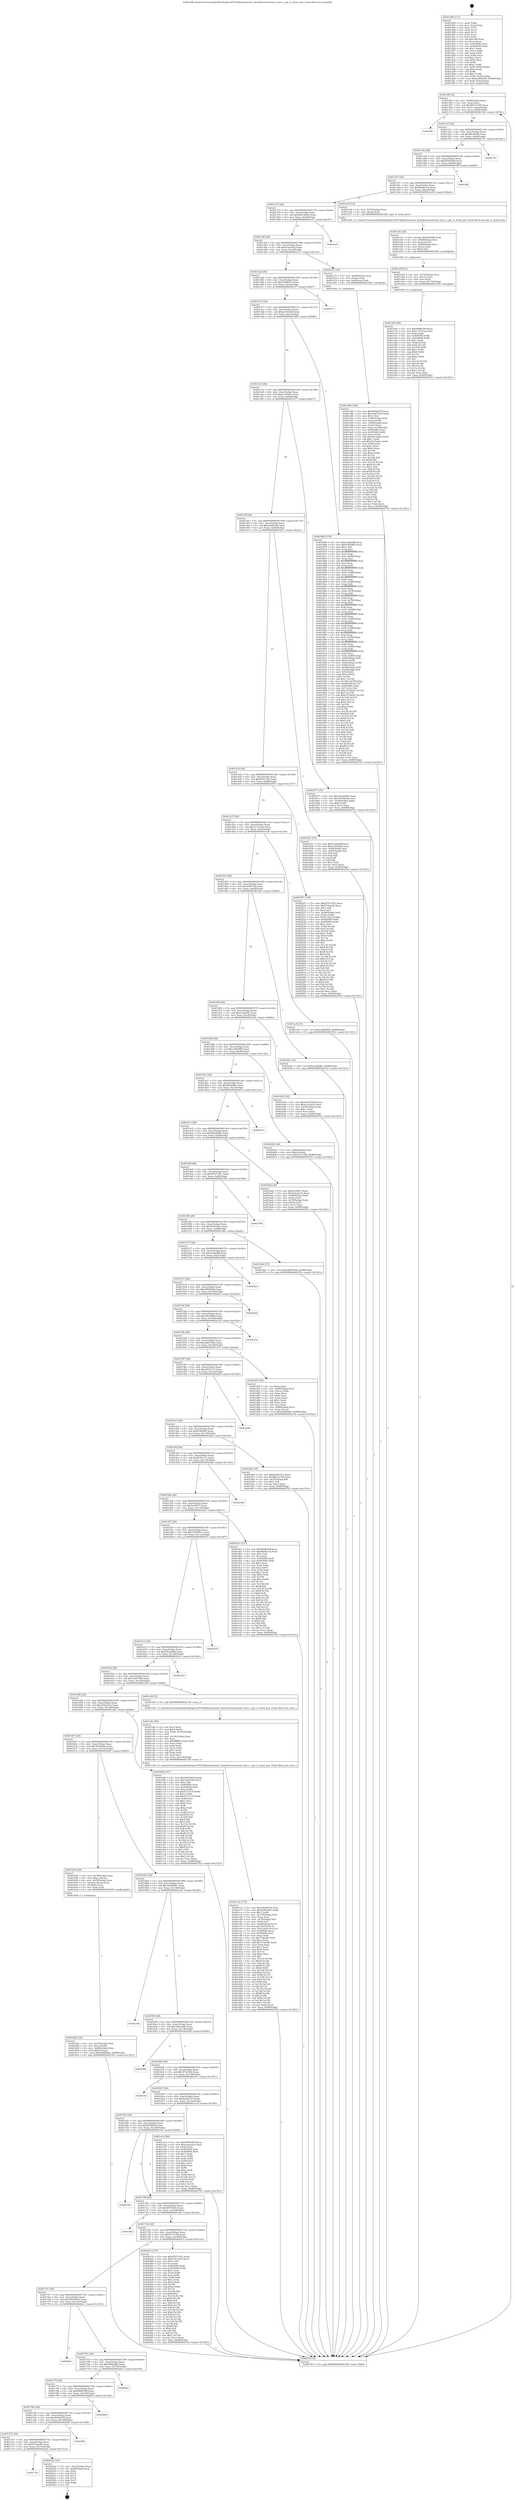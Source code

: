 digraph "0x401290" {
  label = "0x401290 (/mnt/c/Users/mathe/Desktop/tcc/POCII/binaries/extr_linuxdriversnetcanti_hecc.c_get_tx_head_prio_Final-ollvm.out::main(0))"
  labelloc = "t"
  node[shape=record]

  Entry [label="",width=0.3,height=0.3,shape=circle,fillcolor=black,style=filled]
  "0x4012ff" [label="{
     0x4012ff [32]\l
     | [instrs]\l
     &nbsp;&nbsp;0x4012ff \<+6\>: mov -0x98(%rbp),%eax\l
     &nbsp;&nbsp;0x401305 \<+2\>: mov %eax,%ecx\l
     &nbsp;&nbsp;0x401307 \<+6\>: sub $0x8011e7d5,%ecx\l
     &nbsp;&nbsp;0x40130d \<+6\>: mov %eax,-0xac(%rbp)\l
     &nbsp;&nbsp;0x401313 \<+6\>: mov %ecx,-0xb0(%rbp)\l
     &nbsp;&nbsp;0x401319 \<+6\>: je 00000000004019fc \<main+0x76c\>\l
  }"]
  "0x4019fc" [label="{
     0x4019fc\l
  }", style=dashed]
  "0x40131f" [label="{
     0x40131f [28]\l
     | [instrs]\l
     &nbsp;&nbsp;0x40131f \<+5\>: jmp 0000000000401324 \<main+0x94\>\l
     &nbsp;&nbsp;0x401324 \<+6\>: mov -0xac(%rbp),%eax\l
     &nbsp;&nbsp;0x40132a \<+5\>: sub $0x80c083f6,%eax\l
     &nbsp;&nbsp;0x40132f \<+6\>: mov %eax,-0xb4(%rbp)\l
     &nbsp;&nbsp;0x401335 \<+6\>: je 0000000000402731 \<main+0x14a1\>\l
  }"]
  Exit [label="",width=0.3,height=0.3,shape=circle,fillcolor=black,style=filled,peripheries=2]
  "0x402731" [label="{
     0x402731\l
  }", style=dashed]
  "0x40133b" [label="{
     0x40133b [28]\l
     | [instrs]\l
     &nbsp;&nbsp;0x40133b \<+5\>: jmp 0000000000401340 \<main+0xb0\>\l
     &nbsp;&nbsp;0x401340 \<+6\>: mov -0xac(%rbp),%eax\l
     &nbsp;&nbsp;0x401346 \<+5\>: sub $0x825e5c80,%eax\l
     &nbsp;&nbsp;0x40134b \<+6\>: mov %eax,-0xb8(%rbp)\l
     &nbsp;&nbsp;0x401351 \<+6\>: je 0000000000401ff9 \<main+0xd69\>\l
  }"]
  "0x4017d3" [label="{
     0x4017d3\l
  }", style=dashed]
  "0x401ff9" [label="{
     0x401ff9\l
  }", style=dashed]
  "0x401357" [label="{
     0x401357 [28]\l
     | [instrs]\l
     &nbsp;&nbsp;0x401357 \<+5\>: jmp 000000000040135c \<main+0xcc\>\l
     &nbsp;&nbsp;0x40135c \<+6\>: mov -0xac(%rbp),%eax\l
     &nbsp;&nbsp;0x401362 \<+5\>: sub $0x98e9e1cd,%eax\l
     &nbsp;&nbsp;0x401367 \<+6\>: mov %eax,-0xbc(%rbp)\l
     &nbsp;&nbsp;0x40136d \<+6\>: je 0000000000401e30 \<main+0xba0\>\l
  }"]
  "0x4025a2" [label="{
     0x4025a2 [18]\l
     | [instrs]\l
     &nbsp;&nbsp;0x4025a2 \<+3\>: mov -0x2c(%rbp),%eax\l
     &nbsp;&nbsp;0x4025a5 \<+4\>: lea -0x28(%rbp),%rsp\l
     &nbsp;&nbsp;0x4025a9 \<+1\>: pop %rbx\l
     &nbsp;&nbsp;0x4025aa \<+2\>: pop %r12\l
     &nbsp;&nbsp;0x4025ac \<+2\>: pop %r13\l
     &nbsp;&nbsp;0x4025ae \<+2\>: pop %r14\l
     &nbsp;&nbsp;0x4025b0 \<+2\>: pop %r15\l
     &nbsp;&nbsp;0x4025b2 \<+1\>: pop %rbp\l
     &nbsp;&nbsp;0x4025b3 \<+1\>: ret\l
  }"]
  "0x401e30" [label="{
     0x401e30 [12]\l
     | [instrs]\l
     &nbsp;&nbsp;0x401e30 \<+4\>: mov -0x70(%rbp),%rax\l
     &nbsp;&nbsp;0x401e34 \<+3\>: mov (%rax),%rdi\l
     &nbsp;&nbsp;0x401e37 \<+5\>: call 0000000000401240 \<get_tx_head_prio\>\l
     | [calls]\l
     &nbsp;&nbsp;0x401240 \{1\} (/mnt/c/Users/mathe/Desktop/tcc/POCII/binaries/extr_linuxdriversnetcanti_hecc.c_get_tx_head_prio_Final-ollvm.out::get_tx_head_prio)\l
  }"]
  "0x401373" [label="{
     0x401373 [28]\l
     | [instrs]\l
     &nbsp;&nbsp;0x401373 \<+5\>: jmp 0000000000401378 \<main+0xe8\>\l
     &nbsp;&nbsp;0x401378 \<+6\>: mov -0xac(%rbp),%eax\l
     &nbsp;&nbsp;0x40137e \<+5\>: sub $0x9dd140ed,%eax\l
     &nbsp;&nbsp;0x401383 \<+6\>: mov %eax,-0xc0(%rbp)\l
     &nbsp;&nbsp;0x401389 \<+6\>: je 0000000000401ed7 \<main+0xc47\>\l
  }"]
  "0x4017b7" [label="{
     0x4017b7 [28]\l
     | [instrs]\l
     &nbsp;&nbsp;0x4017b7 \<+5\>: jmp 00000000004017bc \<main+0x52c\>\l
     &nbsp;&nbsp;0x4017bc \<+6\>: mov -0xac(%rbp),%eax\l
     &nbsp;&nbsp;0x4017c2 \<+5\>: sub $0x674eaaf2,%eax\l
     &nbsp;&nbsp;0x4017c7 \<+6\>: mov %eax,-0x15c(%rbp)\l
     &nbsp;&nbsp;0x4017cd \<+6\>: je 00000000004025a2 \<main+0x1312\>\l
  }"]
  "0x401ed7" [label="{
     0x401ed7\l
  }", style=dashed]
  "0x40138f" [label="{
     0x40138f [28]\l
     | [instrs]\l
     &nbsp;&nbsp;0x40138f \<+5\>: jmp 0000000000401394 \<main+0x104\>\l
     &nbsp;&nbsp;0x401394 \<+6\>: mov -0xac(%rbp),%eax\l
     &nbsp;&nbsp;0x40139a \<+5\>: sub $0xa3aec83a,%eax\l
     &nbsp;&nbsp;0x40139f \<+6\>: mov %eax,-0xc4(%rbp)\l
     &nbsp;&nbsp;0x4013a5 \<+6\>: je 0000000000401a73 \<main+0x7e3\>\l
  }"]
  "0x4025f9" [label="{
     0x4025f9\l
  }", style=dashed]
  "0x401a73" [label="{
     0x401a73 [19]\l
     | [instrs]\l
     &nbsp;&nbsp;0x401a73 \<+7\>: mov -0x88(%rbp),%rax\l
     &nbsp;&nbsp;0x401a7a \<+3\>: mov (%rax),%rax\l
     &nbsp;&nbsp;0x401a7d \<+4\>: mov 0x8(%rax),%rdi\l
     &nbsp;&nbsp;0x401a81 \<+5\>: call 0000000000401060 \<atoi@plt\>\l
     | [calls]\l
     &nbsp;&nbsp;0x401060 \{1\} (unknown)\l
  }"]
  "0x4013ab" [label="{
     0x4013ab [28]\l
     | [instrs]\l
     &nbsp;&nbsp;0x4013ab \<+5\>: jmp 00000000004013b0 \<main+0x120\>\l
     &nbsp;&nbsp;0x4013b0 \<+6\>: mov -0xac(%rbp),%eax\l
     &nbsp;&nbsp;0x4013b6 \<+5\>: sub $0xa788fb73,%eax\l
     &nbsp;&nbsp;0x4013bb \<+6\>: mov %eax,-0xc8(%rbp)\l
     &nbsp;&nbsp;0x4013c1 \<+6\>: je 00000000004021f7 \<main+0xf67\>\l
  }"]
  "0x40179b" [label="{
     0x40179b [28]\l
     | [instrs]\l
     &nbsp;&nbsp;0x40179b \<+5\>: jmp 00000000004017a0 \<main+0x510\>\l
     &nbsp;&nbsp;0x4017a0 \<+6\>: mov -0xac(%rbp),%eax\l
     &nbsp;&nbsp;0x4017a6 \<+5\>: sub $0x6650e67f,%eax\l
     &nbsp;&nbsp;0x4017ab \<+6\>: mov %eax,-0x158(%rbp)\l
     &nbsp;&nbsp;0x4017b1 \<+6\>: je 00000000004025f9 \<main+0x1369\>\l
  }"]
  "0x4021f7" [label="{
     0x4021f7\l
  }", style=dashed]
  "0x4013c7" [label="{
     0x4013c7 [28]\l
     | [instrs]\l
     &nbsp;&nbsp;0x4013c7 \<+5\>: jmp 00000000004013cc \<main+0x13c\>\l
     &nbsp;&nbsp;0x4013cc \<+6\>: mov -0xac(%rbp),%eax\l
     &nbsp;&nbsp;0x4013d2 \<+5\>: sub $0xac030a29,%eax\l
     &nbsp;&nbsp;0x4013d7 \<+6\>: mov %eax,-0xcc(%rbp)\l
     &nbsp;&nbsp;0x4013dd \<+6\>: je 0000000000401866 \<main+0x5d6\>\l
  }"]
  "0x402682" [label="{
     0x402682\l
  }", style=dashed]
  "0x401866" [label="{
     0x401866 [376]\l
     | [instrs]\l
     &nbsp;&nbsp;0x401866 \<+5\>: mov $0xe1a6ad8f,%eax\l
     &nbsp;&nbsp;0x40186b \<+5\>: mov $0xf1df5d65,%ecx\l
     &nbsp;&nbsp;0x401870 \<+2\>: mov $0x1,%dl\l
     &nbsp;&nbsp;0x401872 \<+3\>: mov %rsp,%rsi\l
     &nbsp;&nbsp;0x401875 \<+4\>: add $0xfffffffffffffff0,%rsi\l
     &nbsp;&nbsp;0x401879 \<+3\>: mov %rsi,%rsp\l
     &nbsp;&nbsp;0x40187c \<+7\>: mov %rsi,-0x90(%rbp)\l
     &nbsp;&nbsp;0x401883 \<+3\>: mov %rsp,%rsi\l
     &nbsp;&nbsp;0x401886 \<+4\>: add $0xfffffffffffffff0,%rsi\l
     &nbsp;&nbsp;0x40188a \<+3\>: mov %rsi,%rsp\l
     &nbsp;&nbsp;0x40188d \<+3\>: mov %rsp,%rdi\l
     &nbsp;&nbsp;0x401890 \<+4\>: add $0xfffffffffffffff0,%rdi\l
     &nbsp;&nbsp;0x401894 \<+3\>: mov %rdi,%rsp\l
     &nbsp;&nbsp;0x401897 \<+7\>: mov %rdi,-0x88(%rbp)\l
     &nbsp;&nbsp;0x40189e \<+3\>: mov %rsp,%rdi\l
     &nbsp;&nbsp;0x4018a1 \<+4\>: add $0xfffffffffffffff0,%rdi\l
     &nbsp;&nbsp;0x4018a5 \<+3\>: mov %rdi,%rsp\l
     &nbsp;&nbsp;0x4018a8 \<+4\>: mov %rdi,-0x80(%rbp)\l
     &nbsp;&nbsp;0x4018ac \<+3\>: mov %rsp,%rdi\l
     &nbsp;&nbsp;0x4018af \<+4\>: add $0xfffffffffffffff0,%rdi\l
     &nbsp;&nbsp;0x4018b3 \<+3\>: mov %rdi,%rsp\l
     &nbsp;&nbsp;0x4018b6 \<+4\>: mov %rdi,-0x78(%rbp)\l
     &nbsp;&nbsp;0x4018ba \<+3\>: mov %rsp,%rdi\l
     &nbsp;&nbsp;0x4018bd \<+4\>: add $0xfffffffffffffff0,%rdi\l
     &nbsp;&nbsp;0x4018c1 \<+3\>: mov %rdi,%rsp\l
     &nbsp;&nbsp;0x4018c4 \<+4\>: mov %rdi,-0x70(%rbp)\l
     &nbsp;&nbsp;0x4018c8 \<+3\>: mov %rsp,%rdi\l
     &nbsp;&nbsp;0x4018cb \<+4\>: add $0xfffffffffffffff0,%rdi\l
     &nbsp;&nbsp;0x4018cf \<+3\>: mov %rdi,%rsp\l
     &nbsp;&nbsp;0x4018d2 \<+4\>: mov %rdi,-0x68(%rbp)\l
     &nbsp;&nbsp;0x4018d6 \<+3\>: mov %rsp,%rdi\l
     &nbsp;&nbsp;0x4018d9 \<+4\>: add $0xfffffffffffffff0,%rdi\l
     &nbsp;&nbsp;0x4018dd \<+3\>: mov %rdi,%rsp\l
     &nbsp;&nbsp;0x4018e0 \<+4\>: mov %rdi,-0x60(%rbp)\l
     &nbsp;&nbsp;0x4018e4 \<+3\>: mov %rsp,%rdi\l
     &nbsp;&nbsp;0x4018e7 \<+4\>: add $0xfffffffffffffff0,%rdi\l
     &nbsp;&nbsp;0x4018eb \<+3\>: mov %rdi,%rsp\l
     &nbsp;&nbsp;0x4018ee \<+4\>: mov %rdi,-0x58(%rbp)\l
     &nbsp;&nbsp;0x4018f2 \<+3\>: mov %rsp,%rdi\l
     &nbsp;&nbsp;0x4018f5 \<+4\>: add $0xfffffffffffffff0,%rdi\l
     &nbsp;&nbsp;0x4018f9 \<+3\>: mov %rdi,%rsp\l
     &nbsp;&nbsp;0x4018fc \<+4\>: mov %rdi,-0x50(%rbp)\l
     &nbsp;&nbsp;0x401900 \<+3\>: mov %rsp,%rdi\l
     &nbsp;&nbsp;0x401903 \<+4\>: add $0xfffffffffffffff0,%rdi\l
     &nbsp;&nbsp;0x401907 \<+3\>: mov %rdi,%rsp\l
     &nbsp;&nbsp;0x40190a \<+4\>: mov %rdi,-0x48(%rbp)\l
     &nbsp;&nbsp;0x40190e \<+3\>: mov %rsp,%rdi\l
     &nbsp;&nbsp;0x401911 \<+4\>: add $0xfffffffffffffff0,%rdi\l
     &nbsp;&nbsp;0x401915 \<+3\>: mov %rdi,%rsp\l
     &nbsp;&nbsp;0x401918 \<+4\>: mov %rdi,-0x40(%rbp)\l
     &nbsp;&nbsp;0x40191c \<+7\>: mov -0x90(%rbp),%rdi\l
     &nbsp;&nbsp;0x401923 \<+6\>: movl $0x0,(%rdi)\l
     &nbsp;&nbsp;0x401929 \<+7\>: mov -0x9c(%rbp),%r8d\l
     &nbsp;&nbsp;0x401930 \<+3\>: mov %r8d,(%rsi)\l
     &nbsp;&nbsp;0x401933 \<+7\>: mov -0x88(%rbp),%rdi\l
     &nbsp;&nbsp;0x40193a \<+7\>: mov -0xa8(%rbp),%r9\l
     &nbsp;&nbsp;0x401941 \<+3\>: mov %r9,(%rdi)\l
     &nbsp;&nbsp;0x401944 \<+3\>: cmpl $0x2,(%rsi)\l
     &nbsp;&nbsp;0x401947 \<+4\>: setne %r10b\l
     &nbsp;&nbsp;0x40194b \<+4\>: and $0x1,%r10b\l
     &nbsp;&nbsp;0x40194f \<+4\>: mov %r10b,-0x35(%rbp)\l
     &nbsp;&nbsp;0x401953 \<+8\>: mov 0x405060,%r11d\l
     &nbsp;&nbsp;0x40195b \<+7\>: mov 0x405064,%ebx\l
     &nbsp;&nbsp;0x401962 \<+3\>: mov %r11d,%r14d\l
     &nbsp;&nbsp;0x401965 \<+7\>: add $0xe315bd23,%r14d\l
     &nbsp;&nbsp;0x40196c \<+4\>: sub $0x1,%r14d\l
     &nbsp;&nbsp;0x401970 \<+7\>: sub $0xe315bd23,%r14d\l
     &nbsp;&nbsp;0x401977 \<+4\>: imul %r14d,%r11d\l
     &nbsp;&nbsp;0x40197b \<+4\>: and $0x1,%r11d\l
     &nbsp;&nbsp;0x40197f \<+4\>: cmp $0x0,%r11d\l
     &nbsp;&nbsp;0x401983 \<+4\>: sete %r10b\l
     &nbsp;&nbsp;0x401987 \<+3\>: cmp $0xa,%ebx\l
     &nbsp;&nbsp;0x40198a \<+4\>: setl %r15b\l
     &nbsp;&nbsp;0x40198e \<+3\>: mov %r10b,%r12b\l
     &nbsp;&nbsp;0x401991 \<+4\>: xor $0xff,%r12b\l
     &nbsp;&nbsp;0x401995 \<+3\>: mov %r15b,%r13b\l
     &nbsp;&nbsp;0x401998 \<+4\>: xor $0xff,%r13b\l
     &nbsp;&nbsp;0x40199c \<+3\>: xor $0x0,%dl\l
     &nbsp;&nbsp;0x40199f \<+3\>: mov %r12b,%sil\l
     &nbsp;&nbsp;0x4019a2 \<+4\>: and $0x0,%sil\l
     &nbsp;&nbsp;0x4019a6 \<+3\>: and %dl,%r10b\l
     &nbsp;&nbsp;0x4019a9 \<+3\>: mov %r13b,%dil\l
     &nbsp;&nbsp;0x4019ac \<+4\>: and $0x0,%dil\l
     &nbsp;&nbsp;0x4019b0 \<+3\>: and %dl,%r15b\l
     &nbsp;&nbsp;0x4019b3 \<+3\>: or %r10b,%sil\l
     &nbsp;&nbsp;0x4019b6 \<+3\>: or %r15b,%dil\l
     &nbsp;&nbsp;0x4019b9 \<+3\>: xor %dil,%sil\l
     &nbsp;&nbsp;0x4019bc \<+3\>: or %r13b,%r12b\l
     &nbsp;&nbsp;0x4019bf \<+4\>: xor $0xff,%r12b\l
     &nbsp;&nbsp;0x4019c3 \<+3\>: or $0x0,%dl\l
     &nbsp;&nbsp;0x4019c6 \<+3\>: and %dl,%r12b\l
     &nbsp;&nbsp;0x4019c9 \<+3\>: or %r12b,%sil\l
     &nbsp;&nbsp;0x4019cc \<+4\>: test $0x1,%sil\l
     &nbsp;&nbsp;0x4019d0 \<+3\>: cmovne %ecx,%eax\l
     &nbsp;&nbsp;0x4019d3 \<+6\>: mov %eax,-0x98(%rbp)\l
     &nbsp;&nbsp;0x4019d9 \<+5\>: jmp 00000000004027b3 \<main+0x1523\>\l
  }"]
  "0x4013e3" [label="{
     0x4013e3 [28]\l
     | [instrs]\l
     &nbsp;&nbsp;0x4013e3 \<+5\>: jmp 00000000004013e8 \<main+0x158\>\l
     &nbsp;&nbsp;0x4013e8 \<+6\>: mov -0xac(%rbp),%eax\l
     &nbsp;&nbsp;0x4013ee \<+5\>: sub $0xacc45d3c,%eax\l
     &nbsp;&nbsp;0x4013f3 \<+6\>: mov %eax,-0xd0(%rbp)\l
     &nbsp;&nbsp;0x4013f9 \<+6\>: je 0000000000401b77 \<main+0x8e7\>\l
  }"]
  "0x40177f" [label="{
     0x40177f [28]\l
     | [instrs]\l
     &nbsp;&nbsp;0x40177f \<+5\>: jmp 0000000000401784 \<main+0x4f4\>\l
     &nbsp;&nbsp;0x401784 \<+6\>: mov -0xac(%rbp),%eax\l
     &nbsp;&nbsp;0x40178a \<+5\>: sub $0x6498c50f,%eax\l
     &nbsp;&nbsp;0x40178f \<+6\>: mov %eax,-0x154(%rbp)\l
     &nbsp;&nbsp;0x401795 \<+6\>: je 0000000000402682 \<main+0x13f2\>\l
  }"]
  "0x401b77" [label="{
     0x401b77 [30]\l
     | [instrs]\l
     &nbsp;&nbsp;0x401b77 \<+5\>: mov $0x18eab94d,%eax\l
     &nbsp;&nbsp;0x401b7c \<+5\>: mov $0x301b9e6a,%ecx\l
     &nbsp;&nbsp;0x401b81 \<+3\>: mov -0x34(%rbp),%edx\l
     &nbsp;&nbsp;0x401b84 \<+3\>: cmp $0x0,%edx\l
     &nbsp;&nbsp;0x401b87 \<+3\>: cmove %ecx,%eax\l
     &nbsp;&nbsp;0x401b8a \<+6\>: mov %eax,-0x98(%rbp)\l
     &nbsp;&nbsp;0x401b90 \<+5\>: jmp 00000000004027b3 \<main+0x1523\>\l
  }"]
  "0x4013ff" [label="{
     0x4013ff [28]\l
     | [instrs]\l
     &nbsp;&nbsp;0x4013ff \<+5\>: jmp 0000000000401404 \<main+0x174\>\l
     &nbsp;&nbsp;0x401404 \<+6\>: mov -0xac(%rbp),%eax\l
     &nbsp;&nbsp;0x40140a \<+5\>: sub $0xacd06a56,%eax\l
     &nbsp;&nbsp;0x40140f \<+6\>: mov %eax,-0xd4(%rbp)\l
     &nbsp;&nbsp;0x401415 \<+6\>: je 0000000000401831 \<main+0x5a1\>\l
  }"]
  "0x4026cf" [label="{
     0x4026cf\l
  }", style=dashed]
  "0x401831" [label="{
     0x401831 [53]\l
     | [instrs]\l
     &nbsp;&nbsp;0x401831 \<+5\>: mov $0xe1a6ad8f,%eax\l
     &nbsp;&nbsp;0x401836 \<+5\>: mov $0xac030a29,%ecx\l
     &nbsp;&nbsp;0x40183b \<+6\>: mov -0x92(%rbp),%dl\l
     &nbsp;&nbsp;0x401841 \<+7\>: mov -0x91(%rbp),%sil\l
     &nbsp;&nbsp;0x401848 \<+3\>: mov %dl,%dil\l
     &nbsp;&nbsp;0x40184b \<+3\>: and %sil,%dil\l
     &nbsp;&nbsp;0x40184e \<+3\>: xor %sil,%dl\l
     &nbsp;&nbsp;0x401851 \<+3\>: or %dl,%dil\l
     &nbsp;&nbsp;0x401854 \<+4\>: test $0x1,%dil\l
     &nbsp;&nbsp;0x401858 \<+3\>: cmovne %ecx,%eax\l
     &nbsp;&nbsp;0x40185b \<+6\>: mov %eax,-0x98(%rbp)\l
     &nbsp;&nbsp;0x401861 \<+5\>: jmp 00000000004027b3 \<main+0x1523\>\l
  }"]
  "0x40141b" [label="{
     0x40141b [28]\l
     | [instrs]\l
     &nbsp;&nbsp;0x40141b \<+5\>: jmp 0000000000401420 \<main+0x190\>\l
     &nbsp;&nbsp;0x401420 \<+6\>: mov -0xac(%rbp),%eax\l
     &nbsp;&nbsp;0x401426 \<+5\>: sub $0xb7011af3,%eax\l
     &nbsp;&nbsp;0x40142b \<+6\>: mov %eax,-0xd8(%rbp)\l
     &nbsp;&nbsp;0x401431 \<+6\>: je 0000000000402507 \<main+0x1277\>\l
  }"]
  "0x4027b3" [label="{
     0x4027b3 [5]\l
     | [instrs]\l
     &nbsp;&nbsp;0x4027b3 \<+5\>: jmp 00000000004012ff \<main+0x6f\>\l
  }"]
  "0x401290" [label="{
     0x401290 [111]\l
     | [instrs]\l
     &nbsp;&nbsp;0x401290 \<+1\>: push %rbp\l
     &nbsp;&nbsp;0x401291 \<+3\>: mov %rsp,%rbp\l
     &nbsp;&nbsp;0x401294 \<+2\>: push %r15\l
     &nbsp;&nbsp;0x401296 \<+2\>: push %r14\l
     &nbsp;&nbsp;0x401298 \<+2\>: push %r13\l
     &nbsp;&nbsp;0x40129a \<+2\>: push %r12\l
     &nbsp;&nbsp;0x40129c \<+1\>: push %rbx\l
     &nbsp;&nbsp;0x40129d \<+7\>: sub $0x188,%rsp\l
     &nbsp;&nbsp;0x4012a4 \<+2\>: xor %eax,%eax\l
     &nbsp;&nbsp;0x4012a6 \<+7\>: mov 0x405060,%ecx\l
     &nbsp;&nbsp;0x4012ad \<+7\>: mov 0x405064,%edx\l
     &nbsp;&nbsp;0x4012b4 \<+3\>: sub $0x1,%eax\l
     &nbsp;&nbsp;0x4012b7 \<+3\>: mov %ecx,%r8d\l
     &nbsp;&nbsp;0x4012ba \<+3\>: add %eax,%r8d\l
     &nbsp;&nbsp;0x4012bd \<+4\>: imul %r8d,%ecx\l
     &nbsp;&nbsp;0x4012c1 \<+3\>: and $0x1,%ecx\l
     &nbsp;&nbsp;0x4012c4 \<+3\>: cmp $0x0,%ecx\l
     &nbsp;&nbsp;0x4012c7 \<+4\>: sete %r9b\l
     &nbsp;&nbsp;0x4012cb \<+4\>: and $0x1,%r9b\l
     &nbsp;&nbsp;0x4012cf \<+7\>: mov %r9b,-0x92(%rbp)\l
     &nbsp;&nbsp;0x4012d6 \<+3\>: cmp $0xa,%edx\l
     &nbsp;&nbsp;0x4012d9 \<+4\>: setl %r9b\l
     &nbsp;&nbsp;0x4012dd \<+4\>: and $0x1,%r9b\l
     &nbsp;&nbsp;0x4012e1 \<+7\>: mov %r9b,-0x91(%rbp)\l
     &nbsp;&nbsp;0x4012e8 \<+10\>: movl $0xacd06a56,-0x98(%rbp)\l
     &nbsp;&nbsp;0x4012f2 \<+6\>: mov %edi,-0x9c(%rbp)\l
     &nbsp;&nbsp;0x4012f8 \<+7\>: mov %rsi,-0xa8(%rbp)\l
  }"]
  "0x401763" [label="{
     0x401763 [28]\l
     | [instrs]\l
     &nbsp;&nbsp;0x401763 \<+5\>: jmp 0000000000401768 \<main+0x4d8\>\l
     &nbsp;&nbsp;0x401768 \<+6\>: mov -0xac(%rbp),%eax\l
     &nbsp;&nbsp;0x40176e \<+5\>: sub $0x5dbfadb6,%eax\l
     &nbsp;&nbsp;0x401773 \<+6\>: mov %eax,-0x150(%rbp)\l
     &nbsp;&nbsp;0x401779 \<+6\>: je 00000000004026cf \<main+0x143f\>\l
  }"]
  "0x40262c" [label="{
     0x40262c\l
  }", style=dashed]
  "0x402507" [label="{
     0x402507 [155]\l
     | [instrs]\l
     &nbsp;&nbsp;0x402507 \<+5\>: mov $0xd7071451,%eax\l
     &nbsp;&nbsp;0x40250c \<+5\>: mov $0x674eaaf2,%ecx\l
     &nbsp;&nbsp;0x402511 \<+2\>: mov $0x1,%dl\l
     &nbsp;&nbsp;0x402513 \<+2\>: xor %esi,%esi\l
     &nbsp;&nbsp;0x402515 \<+7\>: mov -0x90(%rbp),%rdi\l
     &nbsp;&nbsp;0x40251c \<+3\>: mov (%rdi),%r8d\l
     &nbsp;&nbsp;0x40251f \<+4\>: mov %r8d,-0x2c(%rbp)\l
     &nbsp;&nbsp;0x402523 \<+8\>: mov 0x405060,%r8d\l
     &nbsp;&nbsp;0x40252b \<+8\>: mov 0x405064,%r9d\l
     &nbsp;&nbsp;0x402533 \<+3\>: sub $0x1,%esi\l
     &nbsp;&nbsp;0x402536 \<+3\>: mov %r8d,%r10d\l
     &nbsp;&nbsp;0x402539 \<+3\>: add %esi,%r10d\l
     &nbsp;&nbsp;0x40253c \<+4\>: imul %r10d,%r8d\l
     &nbsp;&nbsp;0x402540 \<+4\>: and $0x1,%r8d\l
     &nbsp;&nbsp;0x402544 \<+4\>: cmp $0x0,%r8d\l
     &nbsp;&nbsp;0x402548 \<+4\>: sete %r11b\l
     &nbsp;&nbsp;0x40254c \<+4\>: cmp $0xa,%r9d\l
     &nbsp;&nbsp;0x402550 \<+3\>: setl %bl\l
     &nbsp;&nbsp;0x402553 \<+3\>: mov %r11b,%r14b\l
     &nbsp;&nbsp;0x402556 \<+4\>: xor $0xff,%r14b\l
     &nbsp;&nbsp;0x40255a \<+3\>: mov %bl,%r15b\l
     &nbsp;&nbsp;0x40255d \<+4\>: xor $0xff,%r15b\l
     &nbsp;&nbsp;0x402561 \<+3\>: xor $0x0,%dl\l
     &nbsp;&nbsp;0x402564 \<+3\>: mov %r14b,%r12b\l
     &nbsp;&nbsp;0x402567 \<+4\>: and $0x0,%r12b\l
     &nbsp;&nbsp;0x40256b \<+3\>: and %dl,%r11b\l
     &nbsp;&nbsp;0x40256e \<+3\>: mov %r15b,%r13b\l
     &nbsp;&nbsp;0x402571 \<+4\>: and $0x0,%r13b\l
     &nbsp;&nbsp;0x402575 \<+2\>: and %dl,%bl\l
     &nbsp;&nbsp;0x402577 \<+3\>: or %r11b,%r12b\l
     &nbsp;&nbsp;0x40257a \<+3\>: or %bl,%r13b\l
     &nbsp;&nbsp;0x40257d \<+3\>: xor %r13b,%r12b\l
     &nbsp;&nbsp;0x402580 \<+3\>: or %r15b,%r14b\l
     &nbsp;&nbsp;0x402583 \<+4\>: xor $0xff,%r14b\l
     &nbsp;&nbsp;0x402587 \<+3\>: or $0x0,%dl\l
     &nbsp;&nbsp;0x40258a \<+3\>: and %dl,%r14b\l
     &nbsp;&nbsp;0x40258d \<+3\>: or %r14b,%r12b\l
     &nbsp;&nbsp;0x402590 \<+4\>: test $0x1,%r12b\l
     &nbsp;&nbsp;0x402594 \<+3\>: cmovne %ecx,%eax\l
     &nbsp;&nbsp;0x402597 \<+6\>: mov %eax,-0x98(%rbp)\l
     &nbsp;&nbsp;0x40259d \<+5\>: jmp 00000000004027b3 \<main+0x1523\>\l
  }"]
  "0x401437" [label="{
     0x401437 [28]\l
     | [instrs]\l
     &nbsp;&nbsp;0x401437 \<+5\>: jmp 000000000040143c \<main+0x1ac\>\l
     &nbsp;&nbsp;0x40143c \<+6\>: mov -0xac(%rbp),%eax\l
     &nbsp;&nbsp;0x401442 \<+5\>: sub $0xc1374caa,%eax\l
     &nbsp;&nbsp;0x401447 \<+6\>: mov %eax,-0xdc(%rbp)\l
     &nbsp;&nbsp;0x40144d \<+6\>: je 0000000000401ec8 \<main+0xc38\>\l
  }"]
  "0x401747" [label="{
     0x401747 [28]\l
     | [instrs]\l
     &nbsp;&nbsp;0x401747 \<+5\>: jmp 000000000040174c \<main+0x4bc\>\l
     &nbsp;&nbsp;0x40174c \<+6\>: mov -0xac(%rbp),%eax\l
     &nbsp;&nbsp;0x401752 \<+5\>: sub $0x5d630918,%eax\l
     &nbsp;&nbsp;0x401757 \<+6\>: mov %eax,-0x14c(%rbp)\l
     &nbsp;&nbsp;0x40175d \<+6\>: je 000000000040262c \<main+0x139c\>\l
  }"]
  "0x401ec8" [label="{
     0x401ec8 [15]\l
     | [instrs]\l
     &nbsp;&nbsp;0x401ec8 \<+10\>: movl $0xcddb5f95,-0x98(%rbp)\l
     &nbsp;&nbsp;0x401ed2 \<+5\>: jmp 00000000004027b3 \<main+0x1523\>\l
  }"]
  "0x401453" [label="{
     0x401453 [28]\l
     | [instrs]\l
     &nbsp;&nbsp;0x401453 \<+5\>: jmp 0000000000401458 \<main+0x1c8\>\l
     &nbsp;&nbsp;0x401458 \<+6\>: mov -0xac(%rbp),%eax\l
     &nbsp;&nbsp;0x40145e \<+5\>: sub $0xc64f7120,%eax\l
     &nbsp;&nbsp;0x401463 \<+6\>: mov %eax,-0xe0(%rbp)\l
     &nbsp;&nbsp;0x401469 \<+6\>: je 0000000000401b2c \<main+0x89c\>\l
  }"]
  "0x40247e" [label="{
     0x40247e [137]\l
     | [instrs]\l
     &nbsp;&nbsp;0x40247e \<+5\>: mov $0xd7071451,%eax\l
     &nbsp;&nbsp;0x402483 \<+5\>: mov $0xb7011af3,%ecx\l
     &nbsp;&nbsp;0x402488 \<+2\>: mov $0x1,%dl\l
     &nbsp;&nbsp;0x40248a \<+2\>: xor %esi,%esi\l
     &nbsp;&nbsp;0x40248c \<+7\>: mov 0x405060,%edi\l
     &nbsp;&nbsp;0x402493 \<+8\>: mov 0x405064,%r8d\l
     &nbsp;&nbsp;0x40249b \<+3\>: sub $0x1,%esi\l
     &nbsp;&nbsp;0x40249e \<+3\>: mov %edi,%r9d\l
     &nbsp;&nbsp;0x4024a1 \<+3\>: add %esi,%r9d\l
     &nbsp;&nbsp;0x4024a4 \<+4\>: imul %r9d,%edi\l
     &nbsp;&nbsp;0x4024a8 \<+3\>: and $0x1,%edi\l
     &nbsp;&nbsp;0x4024ab \<+3\>: cmp $0x0,%edi\l
     &nbsp;&nbsp;0x4024ae \<+4\>: sete %r10b\l
     &nbsp;&nbsp;0x4024b2 \<+4\>: cmp $0xa,%r8d\l
     &nbsp;&nbsp;0x4024b6 \<+4\>: setl %r11b\l
     &nbsp;&nbsp;0x4024ba \<+3\>: mov %r10b,%bl\l
     &nbsp;&nbsp;0x4024bd \<+3\>: xor $0xff,%bl\l
     &nbsp;&nbsp;0x4024c0 \<+3\>: mov %r11b,%r14b\l
     &nbsp;&nbsp;0x4024c3 \<+4\>: xor $0xff,%r14b\l
     &nbsp;&nbsp;0x4024c7 \<+3\>: xor $0x0,%dl\l
     &nbsp;&nbsp;0x4024ca \<+3\>: mov %bl,%r15b\l
     &nbsp;&nbsp;0x4024cd \<+4\>: and $0x0,%r15b\l
     &nbsp;&nbsp;0x4024d1 \<+3\>: and %dl,%r10b\l
     &nbsp;&nbsp;0x4024d4 \<+3\>: mov %r14b,%r12b\l
     &nbsp;&nbsp;0x4024d7 \<+4\>: and $0x0,%r12b\l
     &nbsp;&nbsp;0x4024db \<+3\>: and %dl,%r11b\l
     &nbsp;&nbsp;0x4024de \<+3\>: or %r10b,%r15b\l
     &nbsp;&nbsp;0x4024e1 \<+3\>: or %r11b,%r12b\l
     &nbsp;&nbsp;0x4024e4 \<+3\>: xor %r12b,%r15b\l
     &nbsp;&nbsp;0x4024e7 \<+3\>: or %r14b,%bl\l
     &nbsp;&nbsp;0x4024ea \<+3\>: xor $0xff,%bl\l
     &nbsp;&nbsp;0x4024ed \<+3\>: or $0x0,%dl\l
     &nbsp;&nbsp;0x4024f0 \<+2\>: and %dl,%bl\l
     &nbsp;&nbsp;0x4024f2 \<+3\>: or %bl,%r15b\l
     &nbsp;&nbsp;0x4024f5 \<+4\>: test $0x1,%r15b\l
     &nbsp;&nbsp;0x4024f9 \<+3\>: cmovne %ecx,%eax\l
     &nbsp;&nbsp;0x4024fc \<+6\>: mov %eax,-0x98(%rbp)\l
     &nbsp;&nbsp;0x402502 \<+5\>: jmp 00000000004027b3 \<main+0x1523\>\l
  }"]
  "0x401b2c" [label="{
     0x401b2c [15]\l
     | [instrs]\l
     &nbsp;&nbsp;0x401b2c \<+10\>: movl $0xccd2a9fc,-0x98(%rbp)\l
     &nbsp;&nbsp;0x401b36 \<+5\>: jmp 00000000004027b3 \<main+0x1523\>\l
  }"]
  "0x40146f" [label="{
     0x40146f [28]\l
     | [instrs]\l
     &nbsp;&nbsp;0x40146f \<+5\>: jmp 0000000000401474 \<main+0x1e4\>\l
     &nbsp;&nbsp;0x401474 \<+6\>: mov -0xac(%rbp),%eax\l
     &nbsp;&nbsp;0x40147a \<+5\>: sub $0xccd2a9fc,%eax\l
     &nbsp;&nbsp;0x40147f \<+6\>: mov %eax,-0xe4(%rbp)\l
     &nbsp;&nbsp;0x401485 \<+6\>: je 0000000000401b3b \<main+0x8ab\>\l
  }"]
  "0x40172b" [label="{
     0x40172b [28]\l
     | [instrs]\l
     &nbsp;&nbsp;0x40172b \<+5\>: jmp 0000000000401730 \<main+0x4a0\>\l
     &nbsp;&nbsp;0x401730 \<+6\>: mov -0xac(%rbp),%eax\l
     &nbsp;&nbsp;0x401736 \<+5\>: sub $0x5371c5bf,%eax\l
     &nbsp;&nbsp;0x40173b \<+6\>: mov %eax,-0x148(%rbp)\l
     &nbsp;&nbsp;0x401741 \<+6\>: je 000000000040247e \<main+0x11ee\>\l
  }"]
  "0x401b3b" [label="{
     0x401b3b [30]\l
     | [instrs]\l
     &nbsp;&nbsp;0x401b3b \<+5\>: mov $0x6d21955b,%eax\l
     &nbsp;&nbsp;0x401b40 \<+5\>: mov $0xacc45d3c,%ecx\l
     &nbsp;&nbsp;0x401b45 \<+3\>: mov -0x34(%rbp),%edx\l
     &nbsp;&nbsp;0x401b48 \<+3\>: cmp $0x1,%edx\l
     &nbsp;&nbsp;0x401b4b \<+3\>: cmovl %ecx,%eax\l
     &nbsp;&nbsp;0x401b4e \<+6\>: mov %eax,-0x98(%rbp)\l
     &nbsp;&nbsp;0x401b54 \<+5\>: jmp 00000000004027b3 \<main+0x1523\>\l
  }"]
  "0x40148b" [label="{
     0x40148b [28]\l
     | [instrs]\l
     &nbsp;&nbsp;0x40148b \<+5\>: jmp 0000000000401490 \<main+0x200\>\l
     &nbsp;&nbsp;0x401490 \<+6\>: mov -0xac(%rbp),%eax\l
     &nbsp;&nbsp;0x401496 \<+5\>: sub $0xcddb5f95,%eax\l
     &nbsp;&nbsp;0x40149b \<+6\>: mov %eax,-0xe8(%rbp)\l
     &nbsp;&nbsp;0x4014a1 \<+6\>: je 0000000000402462 \<main+0x11d2\>\l
  }"]
  "0x401f6a" [label="{
     0x401f6a\l
  }", style=dashed]
  "0x402462" [label="{
     0x402462 [28]\l
     | [instrs]\l
     &nbsp;&nbsp;0x402462 \<+7\>: mov -0x90(%rbp),%rax\l
     &nbsp;&nbsp;0x402469 \<+6\>: movl $0x0,(%rax)\l
     &nbsp;&nbsp;0x40246f \<+10\>: movl $0x5371c5bf,-0x98(%rbp)\l
     &nbsp;&nbsp;0x402479 \<+5\>: jmp 00000000004027b3 \<main+0x1523\>\l
  }"]
  "0x4014a7" [label="{
     0x4014a7 [28]\l
     | [instrs]\l
     &nbsp;&nbsp;0x4014a7 \<+5\>: jmp 00000000004014ac \<main+0x21c\>\l
     &nbsp;&nbsp;0x4014ac \<+6\>: mov -0xac(%rbp),%eax\l
     &nbsp;&nbsp;0x4014b2 \<+5\>: sub $0xd00a4fba,%eax\l
     &nbsp;&nbsp;0x4014b7 \<+6\>: mov %eax,-0xec(%rbp)\l
     &nbsp;&nbsp;0x4014bd \<+6\>: je 0000000000402453 \<main+0x11c3\>\l
  }"]
  "0x40170f" [label="{
     0x40170f [28]\l
     | [instrs]\l
     &nbsp;&nbsp;0x40170f \<+5\>: jmp 0000000000401714 \<main+0x484\>\l
     &nbsp;&nbsp;0x401714 \<+6\>: mov -0xac(%rbp),%eax\l
     &nbsp;&nbsp;0x40171a \<+5\>: sub $0x4f576260,%eax\l
     &nbsp;&nbsp;0x40171f \<+6\>: mov %eax,-0x144(%rbp)\l
     &nbsp;&nbsp;0x401725 \<+6\>: je 0000000000401f6a \<main+0xcda\>\l
  }"]
  "0x402453" [label="{
     0x402453\l
  }", style=dashed]
  "0x4014c3" [label="{
     0x4014c3 [28]\l
     | [instrs]\l
     &nbsp;&nbsp;0x4014c3 \<+5\>: jmp 00000000004014c8 \<main+0x238\>\l
     &nbsp;&nbsp;0x4014c8 \<+6\>: mov -0xac(%rbp),%eax\l
     &nbsp;&nbsp;0x4014ce \<+5\>: sub $0xd24d048c,%eax\l
     &nbsp;&nbsp;0x4014d3 \<+6\>: mov %eax,-0xf0(%rbp)\l
     &nbsp;&nbsp;0x4014d9 \<+6\>: je 0000000000401bd2 \<main+0x942\>\l
  }"]
  "0x402146" [label="{
     0x402146\l
  }", style=dashed]
  "0x401bd2" [label="{
     0x401bd2 [36]\l
     | [instrs]\l
     &nbsp;&nbsp;0x401bd2 \<+5\>: mov $0x5a399c7,%eax\l
     &nbsp;&nbsp;0x401bd7 \<+5\>: mov $0x2a5e2212,%ecx\l
     &nbsp;&nbsp;0x401bdc \<+4\>: mov -0x68(%rbp),%rdx\l
     &nbsp;&nbsp;0x401be0 \<+2\>: mov (%rdx),%esi\l
     &nbsp;&nbsp;0x401be2 \<+4\>: mov -0x78(%rbp),%rdx\l
     &nbsp;&nbsp;0x401be6 \<+2\>: cmp (%rdx),%esi\l
     &nbsp;&nbsp;0x401be8 \<+3\>: cmovl %ecx,%eax\l
     &nbsp;&nbsp;0x401beb \<+6\>: mov %eax,-0x98(%rbp)\l
     &nbsp;&nbsp;0x401bf1 \<+5\>: jmp 00000000004027b3 \<main+0x1523\>\l
  }"]
  "0x4014df" [label="{
     0x4014df [28]\l
     | [instrs]\l
     &nbsp;&nbsp;0x4014df \<+5\>: jmp 00000000004014e4 \<main+0x254\>\l
     &nbsp;&nbsp;0x4014e4 \<+6\>: mov -0xac(%rbp),%eax\l
     &nbsp;&nbsp;0x4014ea \<+5\>: sub $0xd7071451,%eax\l
     &nbsp;&nbsp;0x4014ef \<+6\>: mov %eax,-0xf4(%rbp)\l
     &nbsp;&nbsp;0x4014f5 \<+6\>: je 000000000040279b \<main+0x150b\>\l
  }"]
  "0x401e6e" [label="{
     0x401e6e [90]\l
     | [instrs]\l
     &nbsp;&nbsp;0x401e6e \<+5\>: mov $0x6498c50f,%eax\l
     &nbsp;&nbsp;0x401e73 \<+5\>: mov $0xc1374caa,%esi\l
     &nbsp;&nbsp;0x401e78 \<+2\>: xor %edx,%edx\l
     &nbsp;&nbsp;0x401e7a \<+8\>: mov 0x405060,%r8d\l
     &nbsp;&nbsp;0x401e82 \<+8\>: mov 0x405064,%r9d\l
     &nbsp;&nbsp;0x401e8a \<+3\>: sub $0x1,%edx\l
     &nbsp;&nbsp;0x401e8d \<+3\>: mov %r8d,%r10d\l
     &nbsp;&nbsp;0x401e90 \<+3\>: add %edx,%r10d\l
     &nbsp;&nbsp;0x401e93 \<+4\>: imul %r10d,%r8d\l
     &nbsp;&nbsp;0x401e97 \<+4\>: and $0x1,%r8d\l
     &nbsp;&nbsp;0x401e9b \<+4\>: cmp $0x0,%r8d\l
     &nbsp;&nbsp;0x401e9f \<+4\>: sete %r11b\l
     &nbsp;&nbsp;0x401ea3 \<+4\>: cmp $0xa,%r9d\l
     &nbsp;&nbsp;0x401ea7 \<+3\>: setl %bl\l
     &nbsp;&nbsp;0x401eaa \<+3\>: mov %r11b,%r14b\l
     &nbsp;&nbsp;0x401ead \<+3\>: and %bl,%r14b\l
     &nbsp;&nbsp;0x401eb0 \<+3\>: xor %bl,%r11b\l
     &nbsp;&nbsp;0x401eb3 \<+3\>: or %r11b,%r14b\l
     &nbsp;&nbsp;0x401eb6 \<+4\>: test $0x1,%r14b\l
     &nbsp;&nbsp;0x401eba \<+3\>: cmovne %esi,%eax\l
     &nbsp;&nbsp;0x401ebd \<+6\>: mov %eax,-0x98(%rbp)\l
     &nbsp;&nbsp;0x401ec3 \<+5\>: jmp 00000000004027b3 \<main+0x1523\>\l
  }"]
  "0x40279b" [label="{
     0x40279b\l
  }", style=dashed]
  "0x4014fb" [label="{
     0x4014fb [28]\l
     | [instrs]\l
     &nbsp;&nbsp;0x4014fb \<+5\>: jmp 0000000000401500 \<main+0x270\>\l
     &nbsp;&nbsp;0x401500 \<+6\>: mov -0xac(%rbp),%eax\l
     &nbsp;&nbsp;0x401506 \<+5\>: sub $0xde561bd1,%eax\l
     &nbsp;&nbsp;0x40150b \<+6\>: mov %eax,-0xf8(%rbp)\l
     &nbsp;&nbsp;0x401511 \<+6\>: je 0000000000401d6e \<main+0xade\>\l
  }"]
  "0x401e59" [label="{
     0x401e59 [21]\l
     | [instrs]\l
     &nbsp;&nbsp;0x401e59 \<+4\>: mov -0x70(%rbp),%rcx\l
     &nbsp;&nbsp;0x401e5d \<+3\>: mov (%rcx),%rcx\l
     &nbsp;&nbsp;0x401e60 \<+3\>: mov %rcx,%rdi\l
     &nbsp;&nbsp;0x401e63 \<+6\>: mov %eax,-0x174(%rbp)\l
     &nbsp;&nbsp;0x401e69 \<+5\>: call 0000000000401030 \<free@plt\>\l
     | [calls]\l
     &nbsp;&nbsp;0x401030 \{1\} (unknown)\l
  }"]
  "0x401d6e" [label="{
     0x401d6e [15]\l
     | [instrs]\l
     &nbsp;&nbsp;0x401d6e \<+10\>: movl $0xed6978ab,-0x98(%rbp)\l
     &nbsp;&nbsp;0x401d78 \<+5\>: jmp 00000000004027b3 \<main+0x1523\>\l
  }"]
  "0x401517" [label="{
     0x401517 [28]\l
     | [instrs]\l
     &nbsp;&nbsp;0x401517 \<+5\>: jmp 000000000040151c \<main+0x28c\>\l
     &nbsp;&nbsp;0x40151c \<+6\>: mov -0xac(%rbp),%eax\l
     &nbsp;&nbsp;0x401522 \<+5\>: sub $0xe1a6ad8f,%eax\l
     &nbsp;&nbsp;0x401527 \<+6\>: mov %eax,-0xfc(%rbp)\l
     &nbsp;&nbsp;0x40152d \<+6\>: je 00000000004025b4 \<main+0x1324\>\l
  }"]
  "0x401e3c" [label="{
     0x401e3c [29]\l
     | [instrs]\l
     &nbsp;&nbsp;0x401e3c \<+10\>: movabs $0x4030d6,%rdi\l
     &nbsp;&nbsp;0x401e46 \<+4\>: mov -0x60(%rbp),%rcx\l
     &nbsp;&nbsp;0x401e4a \<+2\>: mov %eax,(%rcx)\l
     &nbsp;&nbsp;0x401e4c \<+4\>: mov -0x60(%rbp),%rcx\l
     &nbsp;&nbsp;0x401e50 \<+2\>: mov (%rcx),%esi\l
     &nbsp;&nbsp;0x401e52 \<+2\>: mov $0x0,%al\l
     &nbsp;&nbsp;0x401e54 \<+5\>: call 0000000000401040 \<printf@plt\>\l
     | [calls]\l
     &nbsp;&nbsp;0x401040 \{1\} (unknown)\l
  }"]
  "0x4025b4" [label="{
     0x4025b4\l
  }", style=dashed]
  "0x401533" [label="{
     0x401533 [28]\l
     | [instrs]\l
     &nbsp;&nbsp;0x401533 \<+5\>: jmp 0000000000401538 \<main+0x2a8\>\l
     &nbsp;&nbsp;0x401538 \<+6\>: mov -0xac(%rbp),%eax\l
     &nbsp;&nbsp;0x40153e \<+5\>: sub $0xe8569b42,%eax\l
     &nbsp;&nbsp;0x401543 \<+6\>: mov %eax,-0x100(%rbp)\l
     &nbsp;&nbsp;0x401549 \<+6\>: je 00000000004022b4 \<main+0x1024\>\l
  }"]
  "0x401cc2" [label="{
     0x401cc2 [172]\l
     | [instrs]\l
     &nbsp;&nbsp;0x401cc2 \<+5\>: mov $0x5d630918,%ecx\l
     &nbsp;&nbsp;0x401cc7 \<+5\>: mov $0xde561bd1,%edx\l
     &nbsp;&nbsp;0x401ccc \<+3\>: mov $0x1,%r8b\l
     &nbsp;&nbsp;0x401ccf \<+6\>: mov -0x170(%rbp),%esi\l
     &nbsp;&nbsp;0x401cd5 \<+3\>: imul %eax,%esi\l
     &nbsp;&nbsp;0x401cd8 \<+4\>: mov -0x70(%rbp),%r9\l
     &nbsp;&nbsp;0x401cdc \<+3\>: mov (%r9),%r9\l
     &nbsp;&nbsp;0x401cdf \<+4\>: mov -0x68(%rbp),%r10\l
     &nbsp;&nbsp;0x401ce3 \<+3\>: movslq (%r10),%r10\l
     &nbsp;&nbsp;0x401ce6 \<+4\>: mov %esi,(%r9,%r10,4)\l
     &nbsp;&nbsp;0x401cea \<+7\>: mov 0x405060,%eax\l
     &nbsp;&nbsp;0x401cf1 \<+7\>: mov 0x405064,%esi\l
     &nbsp;&nbsp;0x401cf8 \<+2\>: mov %eax,%edi\l
     &nbsp;&nbsp;0x401cfa \<+6\>: sub $0x714aeffc,%edi\l
     &nbsp;&nbsp;0x401d00 \<+3\>: sub $0x1,%edi\l
     &nbsp;&nbsp;0x401d03 \<+6\>: add $0x714aeffc,%edi\l
     &nbsp;&nbsp;0x401d09 \<+3\>: imul %edi,%eax\l
     &nbsp;&nbsp;0x401d0c \<+3\>: and $0x1,%eax\l
     &nbsp;&nbsp;0x401d0f \<+3\>: cmp $0x0,%eax\l
     &nbsp;&nbsp;0x401d12 \<+4\>: sete %r11b\l
     &nbsp;&nbsp;0x401d16 \<+3\>: cmp $0xa,%esi\l
     &nbsp;&nbsp;0x401d19 \<+3\>: setl %bl\l
     &nbsp;&nbsp;0x401d1c \<+3\>: mov %r11b,%r14b\l
     &nbsp;&nbsp;0x401d1f \<+4\>: xor $0xff,%r14b\l
     &nbsp;&nbsp;0x401d23 \<+3\>: mov %bl,%r15b\l
     &nbsp;&nbsp;0x401d26 \<+4\>: xor $0xff,%r15b\l
     &nbsp;&nbsp;0x401d2a \<+4\>: xor $0x0,%r8b\l
     &nbsp;&nbsp;0x401d2e \<+3\>: mov %r14b,%r12b\l
     &nbsp;&nbsp;0x401d31 \<+4\>: and $0x0,%r12b\l
     &nbsp;&nbsp;0x401d35 \<+3\>: and %r8b,%r11b\l
     &nbsp;&nbsp;0x401d38 \<+3\>: mov %r15b,%r13b\l
     &nbsp;&nbsp;0x401d3b \<+4\>: and $0x0,%r13b\l
     &nbsp;&nbsp;0x401d3f \<+3\>: and %r8b,%bl\l
     &nbsp;&nbsp;0x401d42 \<+3\>: or %r11b,%r12b\l
     &nbsp;&nbsp;0x401d45 \<+3\>: or %bl,%r13b\l
     &nbsp;&nbsp;0x401d48 \<+3\>: xor %r13b,%r12b\l
     &nbsp;&nbsp;0x401d4b \<+3\>: or %r15b,%r14b\l
     &nbsp;&nbsp;0x401d4e \<+4\>: xor $0xff,%r14b\l
     &nbsp;&nbsp;0x401d52 \<+4\>: or $0x0,%r8b\l
     &nbsp;&nbsp;0x401d56 \<+3\>: and %r8b,%r14b\l
     &nbsp;&nbsp;0x401d59 \<+3\>: or %r14b,%r12b\l
     &nbsp;&nbsp;0x401d5c \<+4\>: test $0x1,%r12b\l
     &nbsp;&nbsp;0x401d60 \<+3\>: cmovne %edx,%ecx\l
     &nbsp;&nbsp;0x401d63 \<+6\>: mov %ecx,-0x98(%rbp)\l
     &nbsp;&nbsp;0x401d69 \<+5\>: jmp 00000000004027b3 \<main+0x1523\>\l
  }"]
  "0x4022b4" [label="{
     0x4022b4\l
  }", style=dashed]
  "0x40154f" [label="{
     0x40154f [28]\l
     | [instrs]\l
     &nbsp;&nbsp;0x40154f \<+5\>: jmp 0000000000401554 \<main+0x2c4\>\l
     &nbsp;&nbsp;0x401554 \<+6\>: mov -0xac(%rbp),%eax\l
     &nbsp;&nbsp;0x40155a \<+5\>: sub $0xe9c09bbd,%eax\l
     &nbsp;&nbsp;0x40155f \<+6\>: mov %eax,-0x104(%rbp)\l
     &nbsp;&nbsp;0x401565 \<+6\>: je 0000000000402332 \<main+0x10a2\>\l
  }"]
  "0x401c8e" [label="{
     0x401c8e [52]\l
     | [instrs]\l
     &nbsp;&nbsp;0x401c8e \<+2\>: xor %ecx,%ecx\l
     &nbsp;&nbsp;0x401c90 \<+5\>: mov $0x2,%edx\l
     &nbsp;&nbsp;0x401c95 \<+6\>: mov %edx,-0x16c(%rbp)\l
     &nbsp;&nbsp;0x401c9b \<+1\>: cltd\l
     &nbsp;&nbsp;0x401c9c \<+6\>: mov -0x16c(%rbp),%esi\l
     &nbsp;&nbsp;0x401ca2 \<+2\>: idiv %esi\l
     &nbsp;&nbsp;0x401ca4 \<+6\>: imul $0xfffffffe,%edx,%edx\l
     &nbsp;&nbsp;0x401caa \<+2\>: mov %ecx,%edi\l
     &nbsp;&nbsp;0x401cac \<+2\>: sub %edx,%edi\l
     &nbsp;&nbsp;0x401cae \<+2\>: mov %ecx,%edx\l
     &nbsp;&nbsp;0x401cb0 \<+3\>: sub $0x1,%edx\l
     &nbsp;&nbsp;0x401cb3 \<+2\>: add %edx,%edi\l
     &nbsp;&nbsp;0x401cb5 \<+2\>: sub %edi,%ecx\l
     &nbsp;&nbsp;0x401cb7 \<+6\>: mov %ecx,-0x170(%rbp)\l
     &nbsp;&nbsp;0x401cbd \<+5\>: call 0000000000401160 \<next_i\>\l
     | [calls]\l
     &nbsp;&nbsp;0x401160 \{1\} (/mnt/c/Users/mathe/Desktop/tcc/POCII/binaries/extr_linuxdriversnetcanti_hecc.c_get_tx_head_prio_Final-ollvm.out::next_i)\l
  }"]
  "0x402332" [label="{
     0x402332\l
  }", style=dashed]
  "0x40156b" [label="{
     0x40156b [28]\l
     | [instrs]\l
     &nbsp;&nbsp;0x40156b \<+5\>: jmp 0000000000401570 \<main+0x2e0\>\l
     &nbsp;&nbsp;0x401570 \<+6\>: mov -0xac(%rbp),%eax\l
     &nbsp;&nbsp;0x401576 \<+5\>: sub $0xed6978ab,%eax\l
     &nbsp;&nbsp;0x40157b \<+6\>: mov %eax,-0x108(%rbp)\l
     &nbsp;&nbsp;0x401581 \<+6\>: je 0000000000401d7d \<main+0xaed\>\l
  }"]
  "0x401bb2" [label="{
     0x401bb2 [32]\l
     | [instrs]\l
     &nbsp;&nbsp;0x401bb2 \<+4\>: mov -0x70(%rbp),%rdi\l
     &nbsp;&nbsp;0x401bb6 \<+3\>: mov %rax,(%rdi)\l
     &nbsp;&nbsp;0x401bb9 \<+4\>: mov -0x68(%rbp),%rax\l
     &nbsp;&nbsp;0x401bbd \<+6\>: movl $0x0,(%rax)\l
     &nbsp;&nbsp;0x401bc3 \<+10\>: movl $0xd24d048c,-0x98(%rbp)\l
     &nbsp;&nbsp;0x401bcd \<+5\>: jmp 00000000004027b3 \<main+0x1523\>\l
  }"]
  "0x401d7d" [label="{
     0x401d7d [42]\l
     | [instrs]\l
     &nbsp;&nbsp;0x401d7d \<+2\>: xor %eax,%eax\l
     &nbsp;&nbsp;0x401d7f \<+4\>: mov -0x68(%rbp),%rcx\l
     &nbsp;&nbsp;0x401d83 \<+2\>: mov (%rcx),%edx\l
     &nbsp;&nbsp;0x401d85 \<+2\>: mov %eax,%esi\l
     &nbsp;&nbsp;0x401d87 \<+2\>: sub %edx,%esi\l
     &nbsp;&nbsp;0x401d89 \<+2\>: mov %eax,%edx\l
     &nbsp;&nbsp;0x401d8b \<+3\>: sub $0x1,%edx\l
     &nbsp;&nbsp;0x401d8e \<+2\>: add %edx,%esi\l
     &nbsp;&nbsp;0x401d90 \<+2\>: sub %esi,%eax\l
     &nbsp;&nbsp;0x401d92 \<+4\>: mov -0x68(%rbp),%rcx\l
     &nbsp;&nbsp;0x401d96 \<+2\>: mov %eax,(%rcx)\l
     &nbsp;&nbsp;0x401d98 \<+10\>: movl $0xd24d048c,-0x98(%rbp)\l
     &nbsp;&nbsp;0x401da2 \<+5\>: jmp 00000000004027b3 \<main+0x1523\>\l
  }"]
  "0x401587" [label="{
     0x401587 [28]\l
     | [instrs]\l
     &nbsp;&nbsp;0x401587 \<+5\>: jmp 000000000040158c \<main+0x2fc\>\l
     &nbsp;&nbsp;0x40158c \<+6\>: mov -0xac(%rbp),%eax\l
     &nbsp;&nbsp;0x401592 \<+5\>: sub $0xef247113,%eax\l
     &nbsp;&nbsp;0x401597 \<+6\>: mov %eax,-0x10c(%rbp)\l
     &nbsp;&nbsp;0x40159d \<+6\>: je 00000000004022d6 \<main+0x1046\>\l
  }"]
  "0x401a86" [label="{
     0x401a86 [166]\l
     | [instrs]\l
     &nbsp;&nbsp;0x401a86 \<+5\>: mov $0x6650e67f,%ecx\l
     &nbsp;&nbsp;0x401a8b \<+5\>: mov $0xc64f7120,%edx\l
     &nbsp;&nbsp;0x401a90 \<+3\>: mov $0x1,%sil\l
     &nbsp;&nbsp;0x401a93 \<+4\>: mov -0x80(%rbp),%rdi\l
     &nbsp;&nbsp;0x401a97 \<+2\>: mov %eax,(%rdi)\l
     &nbsp;&nbsp;0x401a99 \<+4\>: mov -0x80(%rbp),%rdi\l
     &nbsp;&nbsp;0x401a9d \<+2\>: mov (%rdi),%eax\l
     &nbsp;&nbsp;0x401a9f \<+3\>: mov %eax,-0x34(%rbp)\l
     &nbsp;&nbsp;0x401aa2 \<+7\>: mov 0x405060,%eax\l
     &nbsp;&nbsp;0x401aa9 \<+8\>: mov 0x405064,%r8d\l
     &nbsp;&nbsp;0x401ab1 \<+3\>: mov %eax,%r9d\l
     &nbsp;&nbsp;0x401ab4 \<+7\>: add $0x63e7aabc,%r9d\l
     &nbsp;&nbsp;0x401abb \<+4\>: sub $0x1,%r9d\l
     &nbsp;&nbsp;0x401abf \<+7\>: sub $0x63e7aabc,%r9d\l
     &nbsp;&nbsp;0x401ac6 \<+4\>: imul %r9d,%eax\l
     &nbsp;&nbsp;0x401aca \<+3\>: and $0x1,%eax\l
     &nbsp;&nbsp;0x401acd \<+3\>: cmp $0x0,%eax\l
     &nbsp;&nbsp;0x401ad0 \<+4\>: sete %r10b\l
     &nbsp;&nbsp;0x401ad4 \<+4\>: cmp $0xa,%r8d\l
     &nbsp;&nbsp;0x401ad8 \<+4\>: setl %r11b\l
     &nbsp;&nbsp;0x401adc \<+3\>: mov %r10b,%bl\l
     &nbsp;&nbsp;0x401adf \<+3\>: xor $0xff,%bl\l
     &nbsp;&nbsp;0x401ae2 \<+3\>: mov %r11b,%r14b\l
     &nbsp;&nbsp;0x401ae5 \<+4\>: xor $0xff,%r14b\l
     &nbsp;&nbsp;0x401ae9 \<+4\>: xor $0x1,%sil\l
     &nbsp;&nbsp;0x401aed \<+3\>: mov %bl,%r15b\l
     &nbsp;&nbsp;0x401af0 \<+4\>: and $0xff,%r15b\l
     &nbsp;&nbsp;0x401af4 \<+3\>: and %sil,%r10b\l
     &nbsp;&nbsp;0x401af7 \<+3\>: mov %r14b,%r12b\l
     &nbsp;&nbsp;0x401afa \<+4\>: and $0xff,%r12b\l
     &nbsp;&nbsp;0x401afe \<+3\>: and %sil,%r11b\l
     &nbsp;&nbsp;0x401b01 \<+3\>: or %r10b,%r15b\l
     &nbsp;&nbsp;0x401b04 \<+3\>: or %r11b,%r12b\l
     &nbsp;&nbsp;0x401b07 \<+3\>: xor %r12b,%r15b\l
     &nbsp;&nbsp;0x401b0a \<+3\>: or %r14b,%bl\l
     &nbsp;&nbsp;0x401b0d \<+3\>: xor $0xff,%bl\l
     &nbsp;&nbsp;0x401b10 \<+4\>: or $0x1,%sil\l
     &nbsp;&nbsp;0x401b14 \<+3\>: and %sil,%bl\l
     &nbsp;&nbsp;0x401b17 \<+3\>: or %bl,%r15b\l
     &nbsp;&nbsp;0x401b1a \<+4\>: test $0x1,%r15b\l
     &nbsp;&nbsp;0x401b1e \<+3\>: cmovne %edx,%ecx\l
     &nbsp;&nbsp;0x401b21 \<+6\>: mov %ecx,-0x98(%rbp)\l
     &nbsp;&nbsp;0x401b27 \<+5\>: jmp 00000000004027b3 \<main+0x1523\>\l
  }"]
  "0x4022d6" [label="{
     0x4022d6\l
  }", style=dashed]
  "0x4015a3" [label="{
     0x4015a3 [28]\l
     | [instrs]\l
     &nbsp;&nbsp;0x4015a3 \<+5\>: jmp 00000000004015a8 \<main+0x318\>\l
     &nbsp;&nbsp;0x4015a8 \<+6\>: mov -0xac(%rbp),%eax\l
     &nbsp;&nbsp;0x4015ae \<+5\>: sub $0xf1df5d65,%eax\l
     &nbsp;&nbsp;0x4015b3 \<+6\>: mov %eax,-0x110(%rbp)\l
     &nbsp;&nbsp;0x4015b9 \<+6\>: je 00000000004019de \<main+0x74e\>\l
  }"]
  "0x4016f3" [label="{
     0x4016f3 [28]\l
     | [instrs]\l
     &nbsp;&nbsp;0x4016f3 \<+5\>: jmp 00000000004016f8 \<main+0x468\>\l
     &nbsp;&nbsp;0x4016f8 \<+6\>: mov -0xac(%rbp),%eax\l
     &nbsp;&nbsp;0x4016fe \<+5\>: sub $0x4e0f9fed,%eax\l
     &nbsp;&nbsp;0x401703 \<+6\>: mov %eax,-0x140(%rbp)\l
     &nbsp;&nbsp;0x401709 \<+6\>: je 0000000000402146 \<main+0xeb6\>\l
  }"]
  "0x4019de" [label="{
     0x4019de [30]\l
     | [instrs]\l
     &nbsp;&nbsp;0x4019de \<+5\>: mov $0x4ae8e7e3,%eax\l
     &nbsp;&nbsp;0x4019e3 \<+5\>: mov $0x8011e7d5,%ecx\l
     &nbsp;&nbsp;0x4019e8 \<+3\>: mov -0x35(%rbp),%dl\l
     &nbsp;&nbsp;0x4019eb \<+3\>: test $0x1,%dl\l
     &nbsp;&nbsp;0x4019ee \<+3\>: cmovne %ecx,%eax\l
     &nbsp;&nbsp;0x4019f1 \<+6\>: mov %eax,-0x98(%rbp)\l
     &nbsp;&nbsp;0x4019f7 \<+5\>: jmp 00000000004027b3 \<main+0x1523\>\l
  }"]
  "0x4015bf" [label="{
     0x4015bf [28]\l
     | [instrs]\l
     &nbsp;&nbsp;0x4015bf \<+5\>: jmp 00000000004015c4 \<main+0x334\>\l
     &nbsp;&nbsp;0x4015c4 \<+6\>: mov -0xac(%rbp),%eax\l
     &nbsp;&nbsp;0x4015ca \<+5\>: sub $0xfb76e11c,%eax\l
     &nbsp;&nbsp;0x4015cf \<+6\>: mov %eax,-0x114(%rbp)\l
     &nbsp;&nbsp;0x4015d5 \<+6\>: je 00000000004023bb \<main+0x112b\>\l
  }"]
  "0x401a1d" [label="{
     0x401a1d [86]\l
     | [instrs]\l
     &nbsp;&nbsp;0x401a1d \<+5\>: mov $0x6650e67f,%eax\l
     &nbsp;&nbsp;0x401a22 \<+5\>: mov $0xa3aec83a,%ecx\l
     &nbsp;&nbsp;0x401a27 \<+2\>: xor %edx,%edx\l
     &nbsp;&nbsp;0x401a29 \<+7\>: mov 0x405060,%esi\l
     &nbsp;&nbsp;0x401a30 \<+7\>: mov 0x405064,%edi\l
     &nbsp;&nbsp;0x401a37 \<+3\>: sub $0x1,%edx\l
     &nbsp;&nbsp;0x401a3a \<+3\>: mov %esi,%r8d\l
     &nbsp;&nbsp;0x401a3d \<+3\>: add %edx,%r8d\l
     &nbsp;&nbsp;0x401a40 \<+4\>: imul %r8d,%esi\l
     &nbsp;&nbsp;0x401a44 \<+3\>: and $0x1,%esi\l
     &nbsp;&nbsp;0x401a47 \<+3\>: cmp $0x0,%esi\l
     &nbsp;&nbsp;0x401a4a \<+4\>: sete %r9b\l
     &nbsp;&nbsp;0x401a4e \<+3\>: cmp $0xa,%edi\l
     &nbsp;&nbsp;0x401a51 \<+4\>: setl %r10b\l
     &nbsp;&nbsp;0x401a55 \<+3\>: mov %r9b,%r11b\l
     &nbsp;&nbsp;0x401a58 \<+3\>: and %r10b,%r11b\l
     &nbsp;&nbsp;0x401a5b \<+3\>: xor %r10b,%r9b\l
     &nbsp;&nbsp;0x401a5e \<+3\>: or %r9b,%r11b\l
     &nbsp;&nbsp;0x401a61 \<+4\>: test $0x1,%r11b\l
     &nbsp;&nbsp;0x401a65 \<+3\>: cmovne %ecx,%eax\l
     &nbsp;&nbsp;0x401a68 \<+6\>: mov %eax,-0x98(%rbp)\l
     &nbsp;&nbsp;0x401a6e \<+5\>: jmp 00000000004027b3 \<main+0x1523\>\l
  }"]
  "0x4023bb" [label="{
     0x4023bb\l
  }", style=dashed]
  "0x4015db" [label="{
     0x4015db [28]\l
     | [instrs]\l
     &nbsp;&nbsp;0x4015db \<+5\>: jmp 00000000004015e0 \<main+0x350\>\l
     &nbsp;&nbsp;0x4015e0 \<+6\>: mov -0xac(%rbp),%eax\l
     &nbsp;&nbsp;0x4015e6 \<+5\>: sub $0x5a399c7,%eax\l
     &nbsp;&nbsp;0x4015eb \<+6\>: mov %eax,-0x118(%rbp)\l
     &nbsp;&nbsp;0x4015f1 \<+6\>: je 0000000000401da7 \<main+0xb17\>\l
  }"]
  "0x4016d7" [label="{
     0x4016d7 [28]\l
     | [instrs]\l
     &nbsp;&nbsp;0x4016d7 \<+5\>: jmp 00000000004016dc \<main+0x44c\>\l
     &nbsp;&nbsp;0x4016dc \<+6\>: mov -0xac(%rbp),%eax\l
     &nbsp;&nbsp;0x4016e2 \<+5\>: sub $0x4ae8e7e3,%eax\l
     &nbsp;&nbsp;0x4016e7 \<+6\>: mov %eax,-0x13c(%rbp)\l
     &nbsp;&nbsp;0x4016ed \<+6\>: je 0000000000401a1d \<main+0x78d\>\l
  }"]
  "0x401da7" [label="{
     0x401da7 [137]\l
     | [instrs]\l
     &nbsp;&nbsp;0x401da7 \<+5\>: mov $0x6498c50f,%eax\l
     &nbsp;&nbsp;0x401dac \<+5\>: mov $0x98e9e1cd,%ecx\l
     &nbsp;&nbsp;0x401db1 \<+2\>: mov $0x1,%dl\l
     &nbsp;&nbsp;0x401db3 \<+2\>: xor %esi,%esi\l
     &nbsp;&nbsp;0x401db5 \<+7\>: mov 0x405060,%edi\l
     &nbsp;&nbsp;0x401dbc \<+8\>: mov 0x405064,%r8d\l
     &nbsp;&nbsp;0x401dc4 \<+3\>: sub $0x1,%esi\l
     &nbsp;&nbsp;0x401dc7 \<+3\>: mov %edi,%r9d\l
     &nbsp;&nbsp;0x401dca \<+3\>: add %esi,%r9d\l
     &nbsp;&nbsp;0x401dcd \<+4\>: imul %r9d,%edi\l
     &nbsp;&nbsp;0x401dd1 \<+3\>: and $0x1,%edi\l
     &nbsp;&nbsp;0x401dd4 \<+3\>: cmp $0x0,%edi\l
     &nbsp;&nbsp;0x401dd7 \<+4\>: sete %r10b\l
     &nbsp;&nbsp;0x401ddb \<+4\>: cmp $0xa,%r8d\l
     &nbsp;&nbsp;0x401ddf \<+4\>: setl %r11b\l
     &nbsp;&nbsp;0x401de3 \<+3\>: mov %r10b,%bl\l
     &nbsp;&nbsp;0x401de6 \<+3\>: xor $0xff,%bl\l
     &nbsp;&nbsp;0x401de9 \<+3\>: mov %r11b,%r14b\l
     &nbsp;&nbsp;0x401dec \<+4\>: xor $0xff,%r14b\l
     &nbsp;&nbsp;0x401df0 \<+3\>: xor $0x0,%dl\l
     &nbsp;&nbsp;0x401df3 \<+3\>: mov %bl,%r15b\l
     &nbsp;&nbsp;0x401df6 \<+4\>: and $0x0,%r15b\l
     &nbsp;&nbsp;0x401dfa \<+3\>: and %dl,%r10b\l
     &nbsp;&nbsp;0x401dfd \<+3\>: mov %r14b,%r12b\l
     &nbsp;&nbsp;0x401e00 \<+4\>: and $0x0,%r12b\l
     &nbsp;&nbsp;0x401e04 \<+3\>: and %dl,%r11b\l
     &nbsp;&nbsp;0x401e07 \<+3\>: or %r10b,%r15b\l
     &nbsp;&nbsp;0x401e0a \<+3\>: or %r11b,%r12b\l
     &nbsp;&nbsp;0x401e0d \<+3\>: xor %r12b,%r15b\l
     &nbsp;&nbsp;0x401e10 \<+3\>: or %r14b,%bl\l
     &nbsp;&nbsp;0x401e13 \<+3\>: xor $0xff,%bl\l
     &nbsp;&nbsp;0x401e16 \<+3\>: or $0x0,%dl\l
     &nbsp;&nbsp;0x401e19 \<+2\>: and %dl,%bl\l
     &nbsp;&nbsp;0x401e1b \<+3\>: or %bl,%r15b\l
     &nbsp;&nbsp;0x401e1e \<+4\>: test $0x1,%r15b\l
     &nbsp;&nbsp;0x401e22 \<+3\>: cmovne %ecx,%eax\l
     &nbsp;&nbsp;0x401e25 \<+6\>: mov %eax,-0x98(%rbp)\l
     &nbsp;&nbsp;0x401e2b \<+5\>: jmp 00000000004027b3 \<main+0x1523\>\l
  }"]
  "0x4015f7" [label="{
     0x4015f7 [28]\l
     | [instrs]\l
     &nbsp;&nbsp;0x4015f7 \<+5\>: jmp 00000000004015fc \<main+0x36c\>\l
     &nbsp;&nbsp;0x4015fc \<+6\>: mov -0xac(%rbp),%eax\l
     &nbsp;&nbsp;0x401602 \<+5\>: sub $0x1668853c,%eax\l
     &nbsp;&nbsp;0x401607 \<+6\>: mov %eax,-0x11c(%rbp)\l
     &nbsp;&nbsp;0x40160d \<+6\>: je 0000000000402787 \<main+0x14f7\>\l
  }"]
  "0x40270c" [label="{
     0x40270c\l
  }", style=dashed]
  "0x402787" [label="{
     0x402787\l
  }", style=dashed]
  "0x401613" [label="{
     0x401613 [28]\l
     | [instrs]\l
     &nbsp;&nbsp;0x401613 \<+5\>: jmp 0000000000401618 \<main+0x388\>\l
     &nbsp;&nbsp;0x401618 \<+6\>: mov -0xac(%rbp),%eax\l
     &nbsp;&nbsp;0x40161e \<+5\>: sub $0x18eab94d,%eax\l
     &nbsp;&nbsp;0x401623 \<+6\>: mov %eax,-0x120(%rbp)\l
     &nbsp;&nbsp;0x401629 \<+6\>: je 0000000000402323 \<main+0x1093\>\l
  }"]
  "0x4016bb" [label="{
     0x4016bb [28]\l
     | [instrs]\l
     &nbsp;&nbsp;0x4016bb \<+5\>: jmp 00000000004016c0 \<main+0x430\>\l
     &nbsp;&nbsp;0x4016c0 \<+6\>: mov -0xac(%rbp),%eax\l
     &nbsp;&nbsp;0x4016c6 \<+5\>: sub $0x3f7e5392,%eax\l
     &nbsp;&nbsp;0x4016cb \<+6\>: mov %eax,-0x138(%rbp)\l
     &nbsp;&nbsp;0x4016d1 \<+6\>: je 000000000040270c \<main+0x147c\>\l
  }"]
  "0x402323" [label="{
     0x402323\l
  }", style=dashed]
  "0x40162f" [label="{
     0x40162f [28]\l
     | [instrs]\l
     &nbsp;&nbsp;0x40162f \<+5\>: jmp 0000000000401634 \<main+0x3a4\>\l
     &nbsp;&nbsp;0x401634 \<+6\>: mov -0xac(%rbp),%eax\l
     &nbsp;&nbsp;0x40163a \<+5\>: sub $0x1da074f0,%eax\l
     &nbsp;&nbsp;0x40163f \<+6\>: mov %eax,-0x124(%rbp)\l
     &nbsp;&nbsp;0x401645 \<+6\>: je 0000000000401c89 \<main+0x9f9\>\l
  }"]
  "0x40209b" [label="{
     0x40209b\l
  }", style=dashed]
  "0x401c89" [label="{
     0x401c89 [5]\l
     | [instrs]\l
     &nbsp;&nbsp;0x401c89 \<+5\>: call 0000000000401160 \<next_i\>\l
     | [calls]\l
     &nbsp;&nbsp;0x401160 \{1\} (/mnt/c/Users/mathe/Desktop/tcc/POCII/binaries/extr_linuxdriversnetcanti_hecc.c_get_tx_head_prio_Final-ollvm.out::next_i)\l
  }"]
  "0x40164b" [label="{
     0x40164b [28]\l
     | [instrs]\l
     &nbsp;&nbsp;0x40164b \<+5\>: jmp 0000000000401650 \<main+0x3c0\>\l
     &nbsp;&nbsp;0x401650 \<+6\>: mov -0xac(%rbp),%eax\l
     &nbsp;&nbsp;0x401656 \<+5\>: sub $0x2a5e2212,%eax\l
     &nbsp;&nbsp;0x40165b \<+6\>: mov %eax,-0x128(%rbp)\l
     &nbsp;&nbsp;0x401661 \<+6\>: je 0000000000401bf6 \<main+0x966\>\l
  }"]
  "0x40169f" [label="{
     0x40169f [28]\l
     | [instrs]\l
     &nbsp;&nbsp;0x40169f \<+5\>: jmp 00000000004016a4 \<main+0x414\>\l
     &nbsp;&nbsp;0x4016a4 \<+6\>: mov -0xac(%rbp),%eax\l
     &nbsp;&nbsp;0x4016aa \<+5\>: sub $0x3a6ac496,%eax\l
     &nbsp;&nbsp;0x4016af \<+6\>: mov %eax,-0x134(%rbp)\l
     &nbsp;&nbsp;0x4016b5 \<+6\>: je 000000000040209b \<main+0xe0b\>\l
  }"]
  "0x401bf6" [label="{
     0x401bf6 [147]\l
     | [instrs]\l
     &nbsp;&nbsp;0x401bf6 \<+5\>: mov $0x5d630918,%eax\l
     &nbsp;&nbsp;0x401bfb \<+5\>: mov $0x1da074f0,%ecx\l
     &nbsp;&nbsp;0x401c00 \<+2\>: mov $0x1,%dl\l
     &nbsp;&nbsp;0x401c02 \<+7\>: mov 0x405060,%esi\l
     &nbsp;&nbsp;0x401c09 \<+7\>: mov 0x405064,%edi\l
     &nbsp;&nbsp;0x401c10 \<+3\>: mov %esi,%r8d\l
     &nbsp;&nbsp;0x401c13 \<+7\>: sub $0x57cc5c7f,%r8d\l
     &nbsp;&nbsp;0x401c1a \<+4\>: sub $0x1,%r8d\l
     &nbsp;&nbsp;0x401c1e \<+7\>: add $0x57cc5c7f,%r8d\l
     &nbsp;&nbsp;0x401c25 \<+4\>: imul %r8d,%esi\l
     &nbsp;&nbsp;0x401c29 \<+3\>: and $0x1,%esi\l
     &nbsp;&nbsp;0x401c2c \<+3\>: cmp $0x0,%esi\l
     &nbsp;&nbsp;0x401c2f \<+4\>: sete %r9b\l
     &nbsp;&nbsp;0x401c33 \<+3\>: cmp $0xa,%edi\l
     &nbsp;&nbsp;0x401c36 \<+4\>: setl %r10b\l
     &nbsp;&nbsp;0x401c3a \<+3\>: mov %r9b,%r11b\l
     &nbsp;&nbsp;0x401c3d \<+4\>: xor $0xff,%r11b\l
     &nbsp;&nbsp;0x401c41 \<+3\>: mov %r10b,%bl\l
     &nbsp;&nbsp;0x401c44 \<+3\>: xor $0xff,%bl\l
     &nbsp;&nbsp;0x401c47 \<+3\>: xor $0x1,%dl\l
     &nbsp;&nbsp;0x401c4a \<+3\>: mov %r11b,%r14b\l
     &nbsp;&nbsp;0x401c4d \<+4\>: and $0xff,%r14b\l
     &nbsp;&nbsp;0x401c51 \<+3\>: and %dl,%r9b\l
     &nbsp;&nbsp;0x401c54 \<+3\>: mov %bl,%r15b\l
     &nbsp;&nbsp;0x401c57 \<+4\>: and $0xff,%r15b\l
     &nbsp;&nbsp;0x401c5b \<+3\>: and %dl,%r10b\l
     &nbsp;&nbsp;0x401c5e \<+3\>: or %r9b,%r14b\l
     &nbsp;&nbsp;0x401c61 \<+3\>: or %r10b,%r15b\l
     &nbsp;&nbsp;0x401c64 \<+3\>: xor %r15b,%r14b\l
     &nbsp;&nbsp;0x401c67 \<+3\>: or %bl,%r11b\l
     &nbsp;&nbsp;0x401c6a \<+4\>: xor $0xff,%r11b\l
     &nbsp;&nbsp;0x401c6e \<+3\>: or $0x1,%dl\l
     &nbsp;&nbsp;0x401c71 \<+3\>: and %dl,%r11b\l
     &nbsp;&nbsp;0x401c74 \<+3\>: or %r11b,%r14b\l
     &nbsp;&nbsp;0x401c77 \<+4\>: test $0x1,%r14b\l
     &nbsp;&nbsp;0x401c7b \<+3\>: cmovne %ecx,%eax\l
     &nbsp;&nbsp;0x401c7e \<+6\>: mov %eax,-0x98(%rbp)\l
     &nbsp;&nbsp;0x401c84 \<+5\>: jmp 00000000004027b3 \<main+0x1523\>\l
  }"]
  "0x401667" [label="{
     0x401667 [28]\l
     | [instrs]\l
     &nbsp;&nbsp;0x401667 \<+5\>: jmp 000000000040166c \<main+0x3dc\>\l
     &nbsp;&nbsp;0x40166c \<+6\>: mov -0xac(%rbp),%eax\l
     &nbsp;&nbsp;0x401672 \<+5\>: sub $0x301b9e6a,%eax\l
     &nbsp;&nbsp;0x401677 \<+6\>: mov %eax,-0x12c(%rbp)\l
     &nbsp;&nbsp;0x40167d \<+6\>: je 0000000000401b95 \<main+0x905\>\l
  }"]
  "0x402164" [label="{
     0x402164\l
  }", style=dashed]
  "0x401b95" [label="{
     0x401b95 [29]\l
     | [instrs]\l
     &nbsp;&nbsp;0x401b95 \<+4\>: mov -0x78(%rbp),%rax\l
     &nbsp;&nbsp;0x401b99 \<+6\>: movl $0x1,(%rax)\l
     &nbsp;&nbsp;0x401b9f \<+4\>: mov -0x78(%rbp),%rax\l
     &nbsp;&nbsp;0x401ba3 \<+3\>: movslq (%rax),%rax\l
     &nbsp;&nbsp;0x401ba6 \<+4\>: shl $0x2,%rax\l
     &nbsp;&nbsp;0x401baa \<+3\>: mov %rax,%rdi\l
     &nbsp;&nbsp;0x401bad \<+5\>: call 0000000000401050 \<malloc@plt\>\l
     | [calls]\l
     &nbsp;&nbsp;0x401050 \{1\} (unknown)\l
  }"]
  "0x401683" [label="{
     0x401683 [28]\l
     | [instrs]\l
     &nbsp;&nbsp;0x401683 \<+5\>: jmp 0000000000401688 \<main+0x3f8\>\l
     &nbsp;&nbsp;0x401688 \<+6\>: mov -0xac(%rbp),%eax\l
     &nbsp;&nbsp;0x40168e \<+5\>: sub $0x3a685b81,%eax\l
     &nbsp;&nbsp;0x401693 \<+6\>: mov %eax,-0x130(%rbp)\l
     &nbsp;&nbsp;0x401699 \<+6\>: je 0000000000402164 \<main+0xed4\>\l
  }"]
  Entry -> "0x401290" [label=" 1"]
  "0x4012ff" -> "0x4019fc" [label=" 0"]
  "0x4012ff" -> "0x40131f" [label=" 22"]
  "0x4025a2" -> Exit [label=" 1"]
  "0x40131f" -> "0x402731" [label=" 0"]
  "0x40131f" -> "0x40133b" [label=" 22"]
  "0x4017b7" -> "0x4017d3" [label=" 0"]
  "0x40133b" -> "0x401ff9" [label=" 0"]
  "0x40133b" -> "0x401357" [label=" 22"]
  "0x4017b7" -> "0x4025a2" [label=" 1"]
  "0x401357" -> "0x401e30" [label=" 1"]
  "0x401357" -> "0x401373" [label=" 21"]
  "0x40179b" -> "0x4017b7" [label=" 1"]
  "0x401373" -> "0x401ed7" [label=" 0"]
  "0x401373" -> "0x40138f" [label=" 21"]
  "0x40179b" -> "0x4025f9" [label=" 0"]
  "0x40138f" -> "0x401a73" [label=" 1"]
  "0x40138f" -> "0x4013ab" [label=" 20"]
  "0x40177f" -> "0x40179b" [label=" 1"]
  "0x4013ab" -> "0x4021f7" [label=" 0"]
  "0x4013ab" -> "0x4013c7" [label=" 20"]
  "0x40177f" -> "0x402682" [label=" 0"]
  "0x4013c7" -> "0x401866" [label=" 1"]
  "0x4013c7" -> "0x4013e3" [label=" 19"]
  "0x401763" -> "0x40177f" [label=" 1"]
  "0x4013e3" -> "0x401b77" [label=" 1"]
  "0x4013e3" -> "0x4013ff" [label=" 18"]
  "0x401763" -> "0x4026cf" [label=" 0"]
  "0x4013ff" -> "0x401831" [label=" 1"]
  "0x4013ff" -> "0x40141b" [label=" 17"]
  "0x401831" -> "0x4027b3" [label=" 1"]
  "0x401290" -> "0x4012ff" [label=" 1"]
  "0x4027b3" -> "0x4012ff" [label=" 21"]
  "0x401747" -> "0x401763" [label=" 1"]
  "0x401866" -> "0x4027b3" [label=" 1"]
  "0x401747" -> "0x40262c" [label=" 0"]
  "0x40141b" -> "0x402507" [label=" 1"]
  "0x40141b" -> "0x401437" [label=" 16"]
  "0x402507" -> "0x4027b3" [label=" 1"]
  "0x401437" -> "0x401ec8" [label=" 1"]
  "0x401437" -> "0x401453" [label=" 15"]
  "0x40247e" -> "0x4027b3" [label=" 1"]
  "0x401453" -> "0x401b2c" [label=" 1"]
  "0x401453" -> "0x40146f" [label=" 14"]
  "0x40172b" -> "0x401747" [label=" 1"]
  "0x40146f" -> "0x401b3b" [label=" 1"]
  "0x40146f" -> "0x40148b" [label=" 13"]
  "0x40172b" -> "0x40247e" [label=" 1"]
  "0x40148b" -> "0x402462" [label=" 1"]
  "0x40148b" -> "0x4014a7" [label=" 12"]
  "0x40170f" -> "0x40172b" [label=" 2"]
  "0x4014a7" -> "0x402453" [label=" 0"]
  "0x4014a7" -> "0x4014c3" [label=" 12"]
  "0x40170f" -> "0x401f6a" [label=" 0"]
  "0x4014c3" -> "0x401bd2" [label=" 2"]
  "0x4014c3" -> "0x4014df" [label=" 10"]
  "0x4016f3" -> "0x40170f" [label=" 2"]
  "0x4014df" -> "0x40279b" [label=" 0"]
  "0x4014df" -> "0x4014fb" [label=" 10"]
  "0x4016f3" -> "0x402146" [label=" 0"]
  "0x4014fb" -> "0x401d6e" [label=" 1"]
  "0x4014fb" -> "0x401517" [label=" 9"]
  "0x402462" -> "0x4027b3" [label=" 1"]
  "0x401517" -> "0x4025b4" [label=" 0"]
  "0x401517" -> "0x401533" [label=" 9"]
  "0x401ec8" -> "0x4027b3" [label=" 1"]
  "0x401533" -> "0x4022b4" [label=" 0"]
  "0x401533" -> "0x40154f" [label=" 9"]
  "0x401e6e" -> "0x4027b3" [label=" 1"]
  "0x40154f" -> "0x402332" [label=" 0"]
  "0x40154f" -> "0x40156b" [label=" 9"]
  "0x401e59" -> "0x401e6e" [label=" 1"]
  "0x40156b" -> "0x401d7d" [label=" 1"]
  "0x40156b" -> "0x401587" [label=" 8"]
  "0x401e3c" -> "0x401e59" [label=" 1"]
  "0x401587" -> "0x4022d6" [label=" 0"]
  "0x401587" -> "0x4015a3" [label=" 8"]
  "0x401e30" -> "0x401e3c" [label=" 1"]
  "0x4015a3" -> "0x4019de" [label=" 1"]
  "0x4015a3" -> "0x4015bf" [label=" 7"]
  "0x4019de" -> "0x4027b3" [label=" 1"]
  "0x401da7" -> "0x4027b3" [label=" 1"]
  "0x4015bf" -> "0x4023bb" [label=" 0"]
  "0x4015bf" -> "0x4015db" [label=" 7"]
  "0x401d7d" -> "0x4027b3" [label=" 1"]
  "0x4015db" -> "0x401da7" [label=" 1"]
  "0x4015db" -> "0x4015f7" [label=" 6"]
  "0x401cc2" -> "0x4027b3" [label=" 1"]
  "0x4015f7" -> "0x402787" [label=" 0"]
  "0x4015f7" -> "0x401613" [label=" 6"]
  "0x401c8e" -> "0x401cc2" [label=" 1"]
  "0x401613" -> "0x402323" [label=" 0"]
  "0x401613" -> "0x40162f" [label=" 6"]
  "0x401bf6" -> "0x4027b3" [label=" 1"]
  "0x40162f" -> "0x401c89" [label=" 1"]
  "0x40162f" -> "0x40164b" [label=" 5"]
  "0x401bd2" -> "0x4027b3" [label=" 2"]
  "0x40164b" -> "0x401bf6" [label=" 1"]
  "0x40164b" -> "0x401667" [label=" 4"]
  "0x401b95" -> "0x401bb2" [label=" 1"]
  "0x401667" -> "0x401b95" [label=" 1"]
  "0x401667" -> "0x401683" [label=" 3"]
  "0x401b77" -> "0x4027b3" [label=" 1"]
  "0x401683" -> "0x402164" [label=" 0"]
  "0x401683" -> "0x40169f" [label=" 3"]
  "0x401bb2" -> "0x4027b3" [label=" 1"]
  "0x40169f" -> "0x40209b" [label=" 0"]
  "0x40169f" -> "0x4016bb" [label=" 3"]
  "0x401c89" -> "0x401c8e" [label=" 1"]
  "0x4016bb" -> "0x40270c" [label=" 0"]
  "0x4016bb" -> "0x4016d7" [label=" 3"]
  "0x401d6e" -> "0x4027b3" [label=" 1"]
  "0x4016d7" -> "0x401a1d" [label=" 1"]
  "0x4016d7" -> "0x4016f3" [label=" 2"]
  "0x401a1d" -> "0x4027b3" [label=" 1"]
  "0x401a73" -> "0x401a86" [label=" 1"]
  "0x401a86" -> "0x4027b3" [label=" 1"]
  "0x401b2c" -> "0x4027b3" [label=" 1"]
  "0x401b3b" -> "0x4027b3" [label=" 1"]
}
